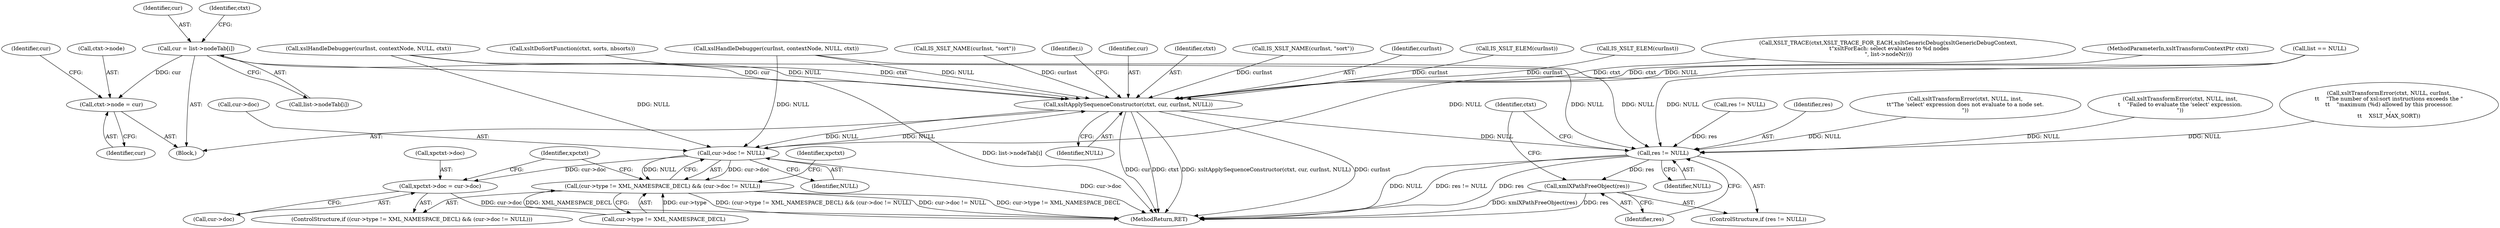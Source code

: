 digraph "0_Chrome_96dbafe288dbe2f0cc45fa3c39daf6d0c37acbab_40@array" {
"1000480" [label="(Call,cur = list->nodeTab[i])"];
"1000487" [label="(Call,ctxt->node = cur)"];
"1000518" [label="(Call,xsltApplySequenceConstructor(ctxt, cur, curInst, NULL))"];
"1000499" [label="(Call,cur->doc != NULL)"];
"1000493" [label="(Call,(cur->type != XML_NAMESPACE_DECL) && (cur->doc != NULL))"];
"1000504" [label="(Call,xpctxt->doc = cur->doc)"];
"1000526" [label="(Call,res != NULL)"];
"1000529" [label="(Call,xmlXPathFreeObject(res))"];
"1000491" [label="(Identifier,cur)"];
"1000457" [label="(Call,xsltDoSortFunction(ctxt, sorts, nbsorts))"];
"1000386" [label="(Call,IS_XSLT_NAME(curInst, \"sort\"))"];
"1000500" [label="(Call,cur->doc)"];
"1000487" [label="(Call,ctxt->node = cur)"];
"1000530" [label="(Identifier,res)"];
"1000529" [label="(Call,xmlXPathFreeObject(res))"];
"1000481" [label="(Identifier,cur)"];
"1000478" [label="(Identifier,i)"];
"1000482" [label="(Call,list->nodeTab[i])"];
"1000494" [label="(Call,cur->type != XML_NAMESPACE_DECL)"];
"1000520" [label="(Identifier,cur)"];
"1000526" [label="(Call,res != NULL)"];
"1000519" [label="(Identifier,ctxt)"];
"1000339" [label="(Call,list == NULL)"];
"1000447" [label="(Call,xslHandleDebugger(curInst, contextNode, NULL, ctxt))"];
"1000295" [label="(Call,res != NULL)"];
"1000479" [label="(Block,)"];
"1000419" [label="(Call,IS_XSLT_NAME(curInst, \"sort\"))"];
"1000518" [label="(Call,xsltApplySequenceConstructor(ctxt, cur, curInst, NULL))"];
"1000488" [label="(Call,ctxt->node)"];
"1000533" [label="(Identifier,ctxt)"];
"1000527" [label="(Identifier,res)"];
"1000504" [label="(Call,xpctxt->doc = cur->doc)"];
"1000312" [label="(Call,xsltTransformError(ctxt, NULL, inst,\n\t\t\"The 'select' expression does not evaluate to a node set.\n\"))"];
"1000566" [label="(MethodReturn,RET)"];
"1000480" [label="(Call,cur = list->nodeTab[i])"];
"1000326" [label="(Call,xsltTransformError(ctxt, NULL, inst,\n\t    \"Failed to evaluate the 'select' expression.\n\"))"];
"1000522" [label="(Identifier,NULL)"];
"1000503" [label="(Identifier,NULL)"];
"1000525" [label="(ControlStructure,if (res != NULL))"];
"1000521" [label="(Identifier,curInst)"];
"1000496" [label="(Identifier,cur)"];
"1000499" [label="(Call,cur->doc != NULL)"];
"1000384" [label="(Call,IS_XSLT_ELEM(curInst))"];
"1000528" [label="(Identifier,NULL)"];
"1000417" [label="(Call,IS_XSLT_ELEM(curInst))"];
"1000506" [label="(Identifier,xpctxt)"];
"1000428" [label="(Call,xsltTransformError(ctxt, NULL, curInst,\n\t\t    \"The number of xsl:sort instructions exceeds the \"\n\t\t    \"maximum (%d) allowed by this processor.\n\",\n\t\t    XSLT_MAX_SORT))"];
"1000493" [label="(Call,(cur->type != XML_NAMESPACE_DECL) && (cur->doc != NULL))"];
"1000348" [label="(Call,XSLT_TRACE(ctxt,XSLT_TRACE_FOR_EACH,xsltGenericDebug(xsltGenericDebugContext,\n \t\"xsltForEach: select evaluates to %d nodes\n\", list->nodeNr)))"];
"1000405" [label="(Call,xslHandleDebugger(curInst, contextNode, NULL, ctxt))"];
"1000492" [label="(ControlStructure,if ((cur->type != XML_NAMESPACE_DECL) && (cur->doc != NULL)))"];
"1000513" [label="(Identifier,xpctxt)"];
"1000112" [label="(MethodParameterIn,xsltTransformContextPtr ctxt)"];
"1000489" [label="(Identifier,ctxt)"];
"1000508" [label="(Call,cur->doc)"];
"1000505" [label="(Call,xpctxt->doc)"];
"1000480" -> "1000479"  [label="AST: "];
"1000480" -> "1000482"  [label="CFG: "];
"1000481" -> "1000480"  [label="AST: "];
"1000482" -> "1000480"  [label="AST: "];
"1000489" -> "1000480"  [label="CFG: "];
"1000480" -> "1000566"  [label="DDG: list->nodeTab[i]"];
"1000480" -> "1000487"  [label="DDG: cur"];
"1000480" -> "1000518"  [label="DDG: cur"];
"1000487" -> "1000479"  [label="AST: "];
"1000487" -> "1000491"  [label="CFG: "];
"1000488" -> "1000487"  [label="AST: "];
"1000491" -> "1000487"  [label="AST: "];
"1000496" -> "1000487"  [label="CFG: "];
"1000518" -> "1000479"  [label="AST: "];
"1000518" -> "1000522"  [label="CFG: "];
"1000519" -> "1000518"  [label="AST: "];
"1000520" -> "1000518"  [label="AST: "];
"1000521" -> "1000518"  [label="AST: "];
"1000522" -> "1000518"  [label="AST: "];
"1000478" -> "1000518"  [label="CFG: "];
"1000518" -> "1000566"  [label="DDG: cur"];
"1000518" -> "1000566"  [label="DDG: ctxt"];
"1000518" -> "1000566"  [label="DDG: xsltApplySequenceConstructor(ctxt, cur, curInst, NULL)"];
"1000518" -> "1000566"  [label="DDG: curInst"];
"1000518" -> "1000499"  [label="DDG: NULL"];
"1000348" -> "1000518"  [label="DDG: ctxt"];
"1000457" -> "1000518"  [label="DDG: ctxt"];
"1000112" -> "1000518"  [label="DDG: ctxt"];
"1000419" -> "1000518"  [label="DDG: curInst"];
"1000386" -> "1000518"  [label="DDG: curInst"];
"1000384" -> "1000518"  [label="DDG: curInst"];
"1000417" -> "1000518"  [label="DDG: curInst"];
"1000499" -> "1000518"  [label="DDG: NULL"];
"1000405" -> "1000518"  [label="DDG: NULL"];
"1000447" -> "1000518"  [label="DDG: NULL"];
"1000339" -> "1000518"  [label="DDG: NULL"];
"1000518" -> "1000526"  [label="DDG: NULL"];
"1000499" -> "1000493"  [label="AST: "];
"1000499" -> "1000503"  [label="CFG: "];
"1000500" -> "1000499"  [label="AST: "];
"1000503" -> "1000499"  [label="AST: "];
"1000493" -> "1000499"  [label="CFG: "];
"1000499" -> "1000566"  [label="DDG: cur->doc"];
"1000499" -> "1000493"  [label="DDG: cur->doc"];
"1000499" -> "1000493"  [label="DDG: NULL"];
"1000405" -> "1000499"  [label="DDG: NULL"];
"1000447" -> "1000499"  [label="DDG: NULL"];
"1000339" -> "1000499"  [label="DDG: NULL"];
"1000499" -> "1000504"  [label="DDG: cur->doc"];
"1000493" -> "1000492"  [label="AST: "];
"1000493" -> "1000494"  [label="CFG: "];
"1000494" -> "1000493"  [label="AST: "];
"1000506" -> "1000493"  [label="CFG: "];
"1000513" -> "1000493"  [label="CFG: "];
"1000493" -> "1000566"  [label="DDG: cur->type != XML_NAMESPACE_DECL"];
"1000493" -> "1000566"  [label="DDG: (cur->type != XML_NAMESPACE_DECL) && (cur->doc != NULL)"];
"1000493" -> "1000566"  [label="DDG: cur->doc != NULL"];
"1000494" -> "1000493"  [label="DDG: cur->type"];
"1000494" -> "1000493"  [label="DDG: XML_NAMESPACE_DECL"];
"1000504" -> "1000492"  [label="AST: "];
"1000504" -> "1000508"  [label="CFG: "];
"1000505" -> "1000504"  [label="AST: "];
"1000508" -> "1000504"  [label="AST: "];
"1000513" -> "1000504"  [label="CFG: "];
"1000504" -> "1000566"  [label="DDG: cur->doc"];
"1000526" -> "1000525"  [label="AST: "];
"1000526" -> "1000528"  [label="CFG: "];
"1000527" -> "1000526"  [label="AST: "];
"1000528" -> "1000526"  [label="AST: "];
"1000530" -> "1000526"  [label="CFG: "];
"1000533" -> "1000526"  [label="CFG: "];
"1000526" -> "1000566"  [label="DDG: NULL"];
"1000526" -> "1000566"  [label="DDG: res != NULL"];
"1000526" -> "1000566"  [label="DDG: res"];
"1000295" -> "1000526"  [label="DDG: res"];
"1000405" -> "1000526"  [label="DDG: NULL"];
"1000428" -> "1000526"  [label="DDG: NULL"];
"1000312" -> "1000526"  [label="DDG: NULL"];
"1000339" -> "1000526"  [label="DDG: NULL"];
"1000326" -> "1000526"  [label="DDG: NULL"];
"1000447" -> "1000526"  [label="DDG: NULL"];
"1000526" -> "1000529"  [label="DDG: res"];
"1000529" -> "1000525"  [label="AST: "];
"1000529" -> "1000530"  [label="CFG: "];
"1000530" -> "1000529"  [label="AST: "];
"1000533" -> "1000529"  [label="CFG: "];
"1000529" -> "1000566"  [label="DDG: res"];
"1000529" -> "1000566"  [label="DDG: xmlXPathFreeObject(res)"];
}
